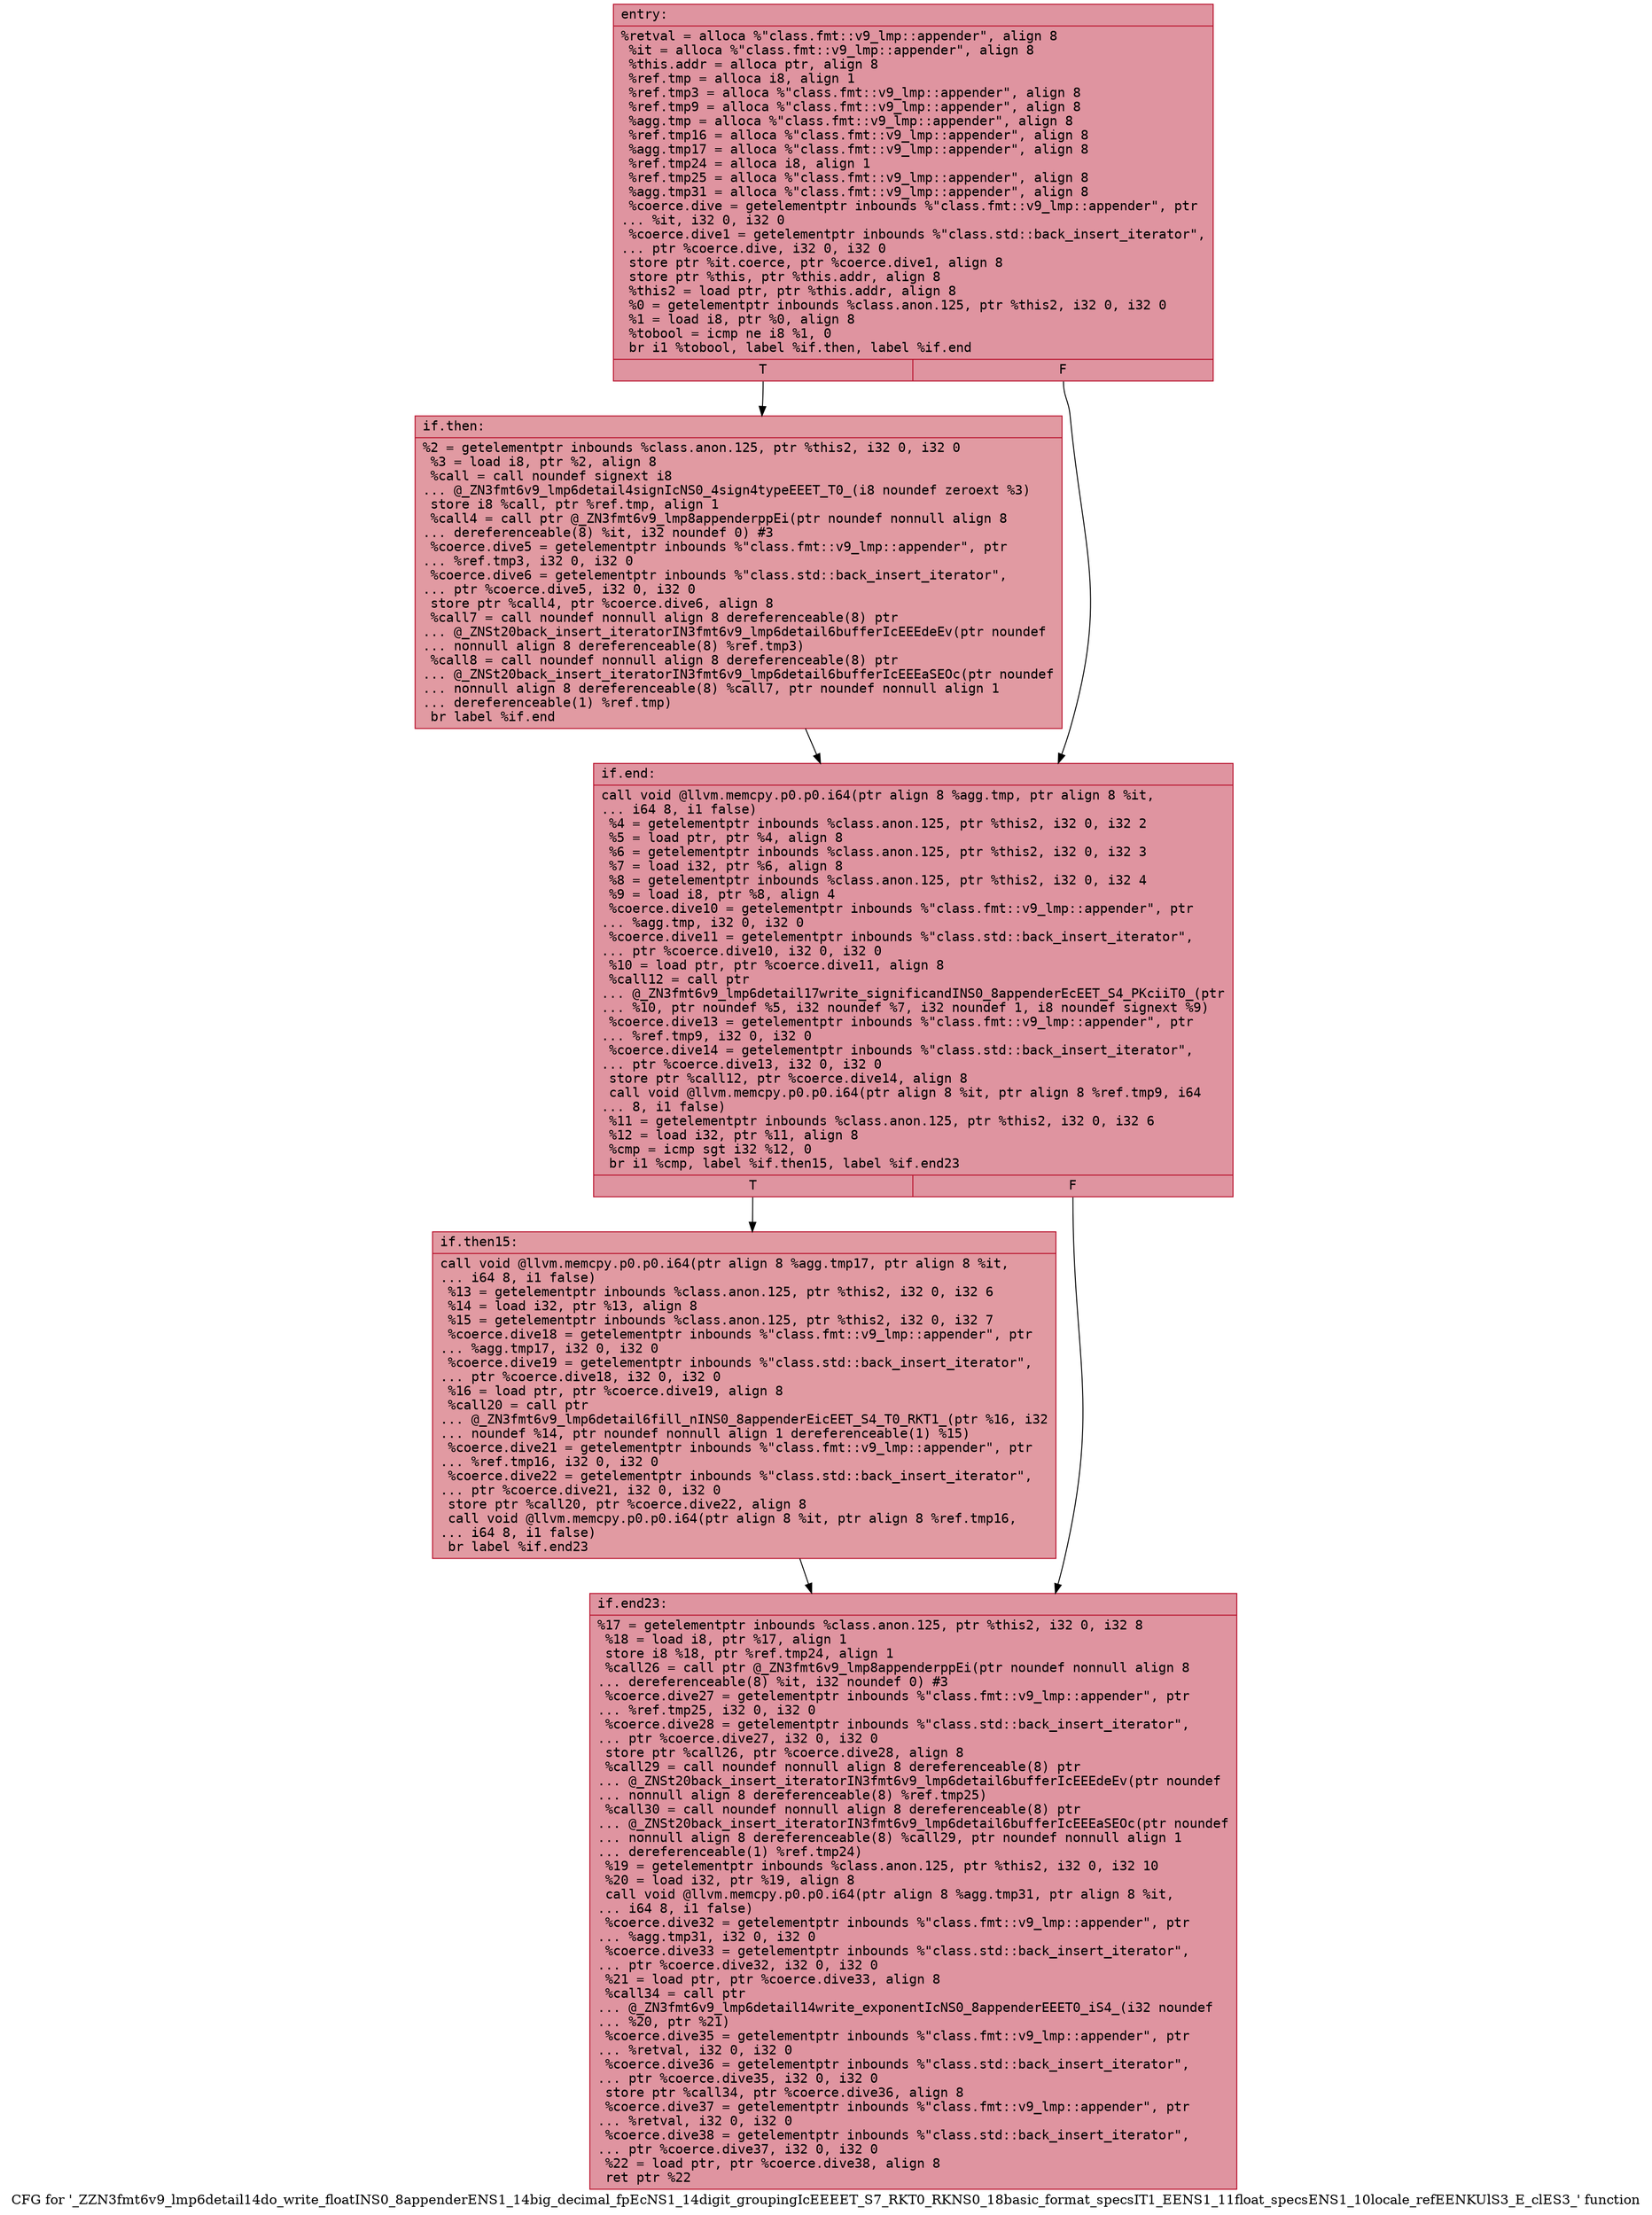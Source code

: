 digraph "CFG for '_ZZN3fmt6v9_lmp6detail14do_write_floatINS0_8appenderENS1_14big_decimal_fpEcNS1_14digit_groupingIcEEEET_S7_RKT0_RKNS0_18basic_format_specsIT1_EENS1_11float_specsENS1_10locale_refEENKUlS3_E_clES3_' function" {
	label="CFG for '_ZZN3fmt6v9_lmp6detail14do_write_floatINS0_8appenderENS1_14big_decimal_fpEcNS1_14digit_groupingIcEEEET_S7_RKT0_RKNS0_18basic_format_specsIT1_EENS1_11float_specsENS1_10locale_refEENKUlS3_E_clES3_' function";

	Node0x556bfecbfd40 [shape=record,color="#b70d28ff", style=filled, fillcolor="#b70d2870" fontname="Courier",label="{entry:\l|  %retval = alloca %\"class.fmt::v9_lmp::appender\", align 8\l  %it = alloca %\"class.fmt::v9_lmp::appender\", align 8\l  %this.addr = alloca ptr, align 8\l  %ref.tmp = alloca i8, align 1\l  %ref.tmp3 = alloca %\"class.fmt::v9_lmp::appender\", align 8\l  %ref.tmp9 = alloca %\"class.fmt::v9_lmp::appender\", align 8\l  %agg.tmp = alloca %\"class.fmt::v9_lmp::appender\", align 8\l  %ref.tmp16 = alloca %\"class.fmt::v9_lmp::appender\", align 8\l  %agg.tmp17 = alloca %\"class.fmt::v9_lmp::appender\", align 8\l  %ref.tmp24 = alloca i8, align 1\l  %ref.tmp25 = alloca %\"class.fmt::v9_lmp::appender\", align 8\l  %agg.tmp31 = alloca %\"class.fmt::v9_lmp::appender\", align 8\l  %coerce.dive = getelementptr inbounds %\"class.fmt::v9_lmp::appender\", ptr\l... %it, i32 0, i32 0\l  %coerce.dive1 = getelementptr inbounds %\"class.std::back_insert_iterator\",\l... ptr %coerce.dive, i32 0, i32 0\l  store ptr %it.coerce, ptr %coerce.dive1, align 8\l  store ptr %this, ptr %this.addr, align 8\l  %this2 = load ptr, ptr %this.addr, align 8\l  %0 = getelementptr inbounds %class.anon.125, ptr %this2, i32 0, i32 0\l  %1 = load i8, ptr %0, align 8\l  %tobool = icmp ne i8 %1, 0\l  br i1 %tobool, label %if.then, label %if.end\l|{<s0>T|<s1>F}}"];
	Node0x556bfecbfd40:s0 -> Node0x556bfecc0c40[tooltip="entry -> if.then\nProbability 62.50%" ];
	Node0x556bfecbfd40:s1 -> Node0x556bfecc0cb0[tooltip="entry -> if.end\nProbability 37.50%" ];
	Node0x556bfecc0c40 [shape=record,color="#b70d28ff", style=filled, fillcolor="#bb1b2c70" fontname="Courier",label="{if.then:\l|  %2 = getelementptr inbounds %class.anon.125, ptr %this2, i32 0, i32 0\l  %3 = load i8, ptr %2, align 8\l  %call = call noundef signext i8\l... @_ZN3fmt6v9_lmp6detail4signIcNS0_4sign4typeEEET_T0_(i8 noundef zeroext %3)\l  store i8 %call, ptr %ref.tmp, align 1\l  %call4 = call ptr @_ZN3fmt6v9_lmp8appenderppEi(ptr noundef nonnull align 8\l... dereferenceable(8) %it, i32 noundef 0) #3\l  %coerce.dive5 = getelementptr inbounds %\"class.fmt::v9_lmp::appender\", ptr\l... %ref.tmp3, i32 0, i32 0\l  %coerce.dive6 = getelementptr inbounds %\"class.std::back_insert_iterator\",\l... ptr %coerce.dive5, i32 0, i32 0\l  store ptr %call4, ptr %coerce.dive6, align 8\l  %call7 = call noundef nonnull align 8 dereferenceable(8) ptr\l... @_ZNSt20back_insert_iteratorIN3fmt6v9_lmp6detail6bufferIcEEEdeEv(ptr noundef\l... nonnull align 8 dereferenceable(8) %ref.tmp3)\l  %call8 = call noundef nonnull align 8 dereferenceable(8) ptr\l... @_ZNSt20back_insert_iteratorIN3fmt6v9_lmp6detail6bufferIcEEEaSEOc(ptr noundef\l... nonnull align 8 dereferenceable(8) %call7, ptr noundef nonnull align 1\l... dereferenceable(1) %ref.tmp)\l  br label %if.end\l}"];
	Node0x556bfecc0c40 -> Node0x556bfecc0cb0[tooltip="if.then -> if.end\nProbability 100.00%" ];
	Node0x556bfecc0cb0 [shape=record,color="#b70d28ff", style=filled, fillcolor="#b70d2870" fontname="Courier",label="{if.end:\l|  call void @llvm.memcpy.p0.p0.i64(ptr align 8 %agg.tmp, ptr align 8 %it,\l... i64 8, i1 false)\l  %4 = getelementptr inbounds %class.anon.125, ptr %this2, i32 0, i32 2\l  %5 = load ptr, ptr %4, align 8\l  %6 = getelementptr inbounds %class.anon.125, ptr %this2, i32 0, i32 3\l  %7 = load i32, ptr %6, align 8\l  %8 = getelementptr inbounds %class.anon.125, ptr %this2, i32 0, i32 4\l  %9 = load i8, ptr %8, align 4\l  %coerce.dive10 = getelementptr inbounds %\"class.fmt::v9_lmp::appender\", ptr\l... %agg.tmp, i32 0, i32 0\l  %coerce.dive11 = getelementptr inbounds %\"class.std::back_insert_iterator\",\l... ptr %coerce.dive10, i32 0, i32 0\l  %10 = load ptr, ptr %coerce.dive11, align 8\l  %call12 = call ptr\l... @_ZN3fmt6v9_lmp6detail17write_significandINS0_8appenderEcEET_S4_PKciiT0_(ptr\l... %10, ptr noundef %5, i32 noundef %7, i32 noundef 1, i8 noundef signext %9)\l  %coerce.dive13 = getelementptr inbounds %\"class.fmt::v9_lmp::appender\", ptr\l... %ref.tmp9, i32 0, i32 0\l  %coerce.dive14 = getelementptr inbounds %\"class.std::back_insert_iterator\",\l... ptr %coerce.dive13, i32 0, i32 0\l  store ptr %call12, ptr %coerce.dive14, align 8\l  call void @llvm.memcpy.p0.p0.i64(ptr align 8 %it, ptr align 8 %ref.tmp9, i64\l... 8, i1 false)\l  %11 = getelementptr inbounds %class.anon.125, ptr %this2, i32 0, i32 6\l  %12 = load i32, ptr %11, align 8\l  %cmp = icmp sgt i32 %12, 0\l  br i1 %cmp, label %if.then15, label %if.end23\l|{<s0>T|<s1>F}}"];
	Node0x556bfecc0cb0:s0 -> Node0x556bfecc2830[tooltip="if.end -> if.then15\nProbability 62.50%" ];
	Node0x556bfecc0cb0:s1 -> Node0x556bfecc2880[tooltip="if.end -> if.end23\nProbability 37.50%" ];
	Node0x556bfecc2830 [shape=record,color="#b70d28ff", style=filled, fillcolor="#bb1b2c70" fontname="Courier",label="{if.then15:\l|  call void @llvm.memcpy.p0.p0.i64(ptr align 8 %agg.tmp17, ptr align 8 %it,\l... i64 8, i1 false)\l  %13 = getelementptr inbounds %class.anon.125, ptr %this2, i32 0, i32 6\l  %14 = load i32, ptr %13, align 8\l  %15 = getelementptr inbounds %class.anon.125, ptr %this2, i32 0, i32 7\l  %coerce.dive18 = getelementptr inbounds %\"class.fmt::v9_lmp::appender\", ptr\l... %agg.tmp17, i32 0, i32 0\l  %coerce.dive19 = getelementptr inbounds %\"class.std::back_insert_iterator\",\l... ptr %coerce.dive18, i32 0, i32 0\l  %16 = load ptr, ptr %coerce.dive19, align 8\l  %call20 = call ptr\l... @_ZN3fmt6v9_lmp6detail6fill_nINS0_8appenderEicEET_S4_T0_RKT1_(ptr %16, i32\l... noundef %14, ptr noundef nonnull align 1 dereferenceable(1) %15)\l  %coerce.dive21 = getelementptr inbounds %\"class.fmt::v9_lmp::appender\", ptr\l... %ref.tmp16, i32 0, i32 0\l  %coerce.dive22 = getelementptr inbounds %\"class.std::back_insert_iterator\",\l... ptr %coerce.dive21, i32 0, i32 0\l  store ptr %call20, ptr %coerce.dive22, align 8\l  call void @llvm.memcpy.p0.p0.i64(ptr align 8 %it, ptr align 8 %ref.tmp16,\l... i64 8, i1 false)\l  br label %if.end23\l}"];
	Node0x556bfecc2830 -> Node0x556bfecc2880[tooltip="if.then15 -> if.end23\nProbability 100.00%" ];
	Node0x556bfecc2880 [shape=record,color="#b70d28ff", style=filled, fillcolor="#b70d2870" fontname="Courier",label="{if.end23:\l|  %17 = getelementptr inbounds %class.anon.125, ptr %this2, i32 0, i32 8\l  %18 = load i8, ptr %17, align 1\l  store i8 %18, ptr %ref.tmp24, align 1\l  %call26 = call ptr @_ZN3fmt6v9_lmp8appenderppEi(ptr noundef nonnull align 8\l... dereferenceable(8) %it, i32 noundef 0) #3\l  %coerce.dive27 = getelementptr inbounds %\"class.fmt::v9_lmp::appender\", ptr\l... %ref.tmp25, i32 0, i32 0\l  %coerce.dive28 = getelementptr inbounds %\"class.std::back_insert_iterator\",\l... ptr %coerce.dive27, i32 0, i32 0\l  store ptr %call26, ptr %coerce.dive28, align 8\l  %call29 = call noundef nonnull align 8 dereferenceable(8) ptr\l... @_ZNSt20back_insert_iteratorIN3fmt6v9_lmp6detail6bufferIcEEEdeEv(ptr noundef\l... nonnull align 8 dereferenceable(8) %ref.tmp25)\l  %call30 = call noundef nonnull align 8 dereferenceable(8) ptr\l... @_ZNSt20back_insert_iteratorIN3fmt6v9_lmp6detail6bufferIcEEEaSEOc(ptr noundef\l... nonnull align 8 dereferenceable(8) %call29, ptr noundef nonnull align 1\l... dereferenceable(1) %ref.tmp24)\l  %19 = getelementptr inbounds %class.anon.125, ptr %this2, i32 0, i32 10\l  %20 = load i32, ptr %19, align 8\l  call void @llvm.memcpy.p0.p0.i64(ptr align 8 %agg.tmp31, ptr align 8 %it,\l... i64 8, i1 false)\l  %coerce.dive32 = getelementptr inbounds %\"class.fmt::v9_lmp::appender\", ptr\l... %agg.tmp31, i32 0, i32 0\l  %coerce.dive33 = getelementptr inbounds %\"class.std::back_insert_iterator\",\l... ptr %coerce.dive32, i32 0, i32 0\l  %21 = load ptr, ptr %coerce.dive33, align 8\l  %call34 = call ptr\l... @_ZN3fmt6v9_lmp6detail14write_exponentIcNS0_8appenderEEET0_iS4_(i32 noundef\l... %20, ptr %21)\l  %coerce.dive35 = getelementptr inbounds %\"class.fmt::v9_lmp::appender\", ptr\l... %retval, i32 0, i32 0\l  %coerce.dive36 = getelementptr inbounds %\"class.std::back_insert_iterator\",\l... ptr %coerce.dive35, i32 0, i32 0\l  store ptr %call34, ptr %coerce.dive36, align 8\l  %coerce.dive37 = getelementptr inbounds %\"class.fmt::v9_lmp::appender\", ptr\l... %retval, i32 0, i32 0\l  %coerce.dive38 = getelementptr inbounds %\"class.std::back_insert_iterator\",\l... ptr %coerce.dive37, i32 0, i32 0\l  %22 = load ptr, ptr %coerce.dive38, align 8\l  ret ptr %22\l}"];
}
